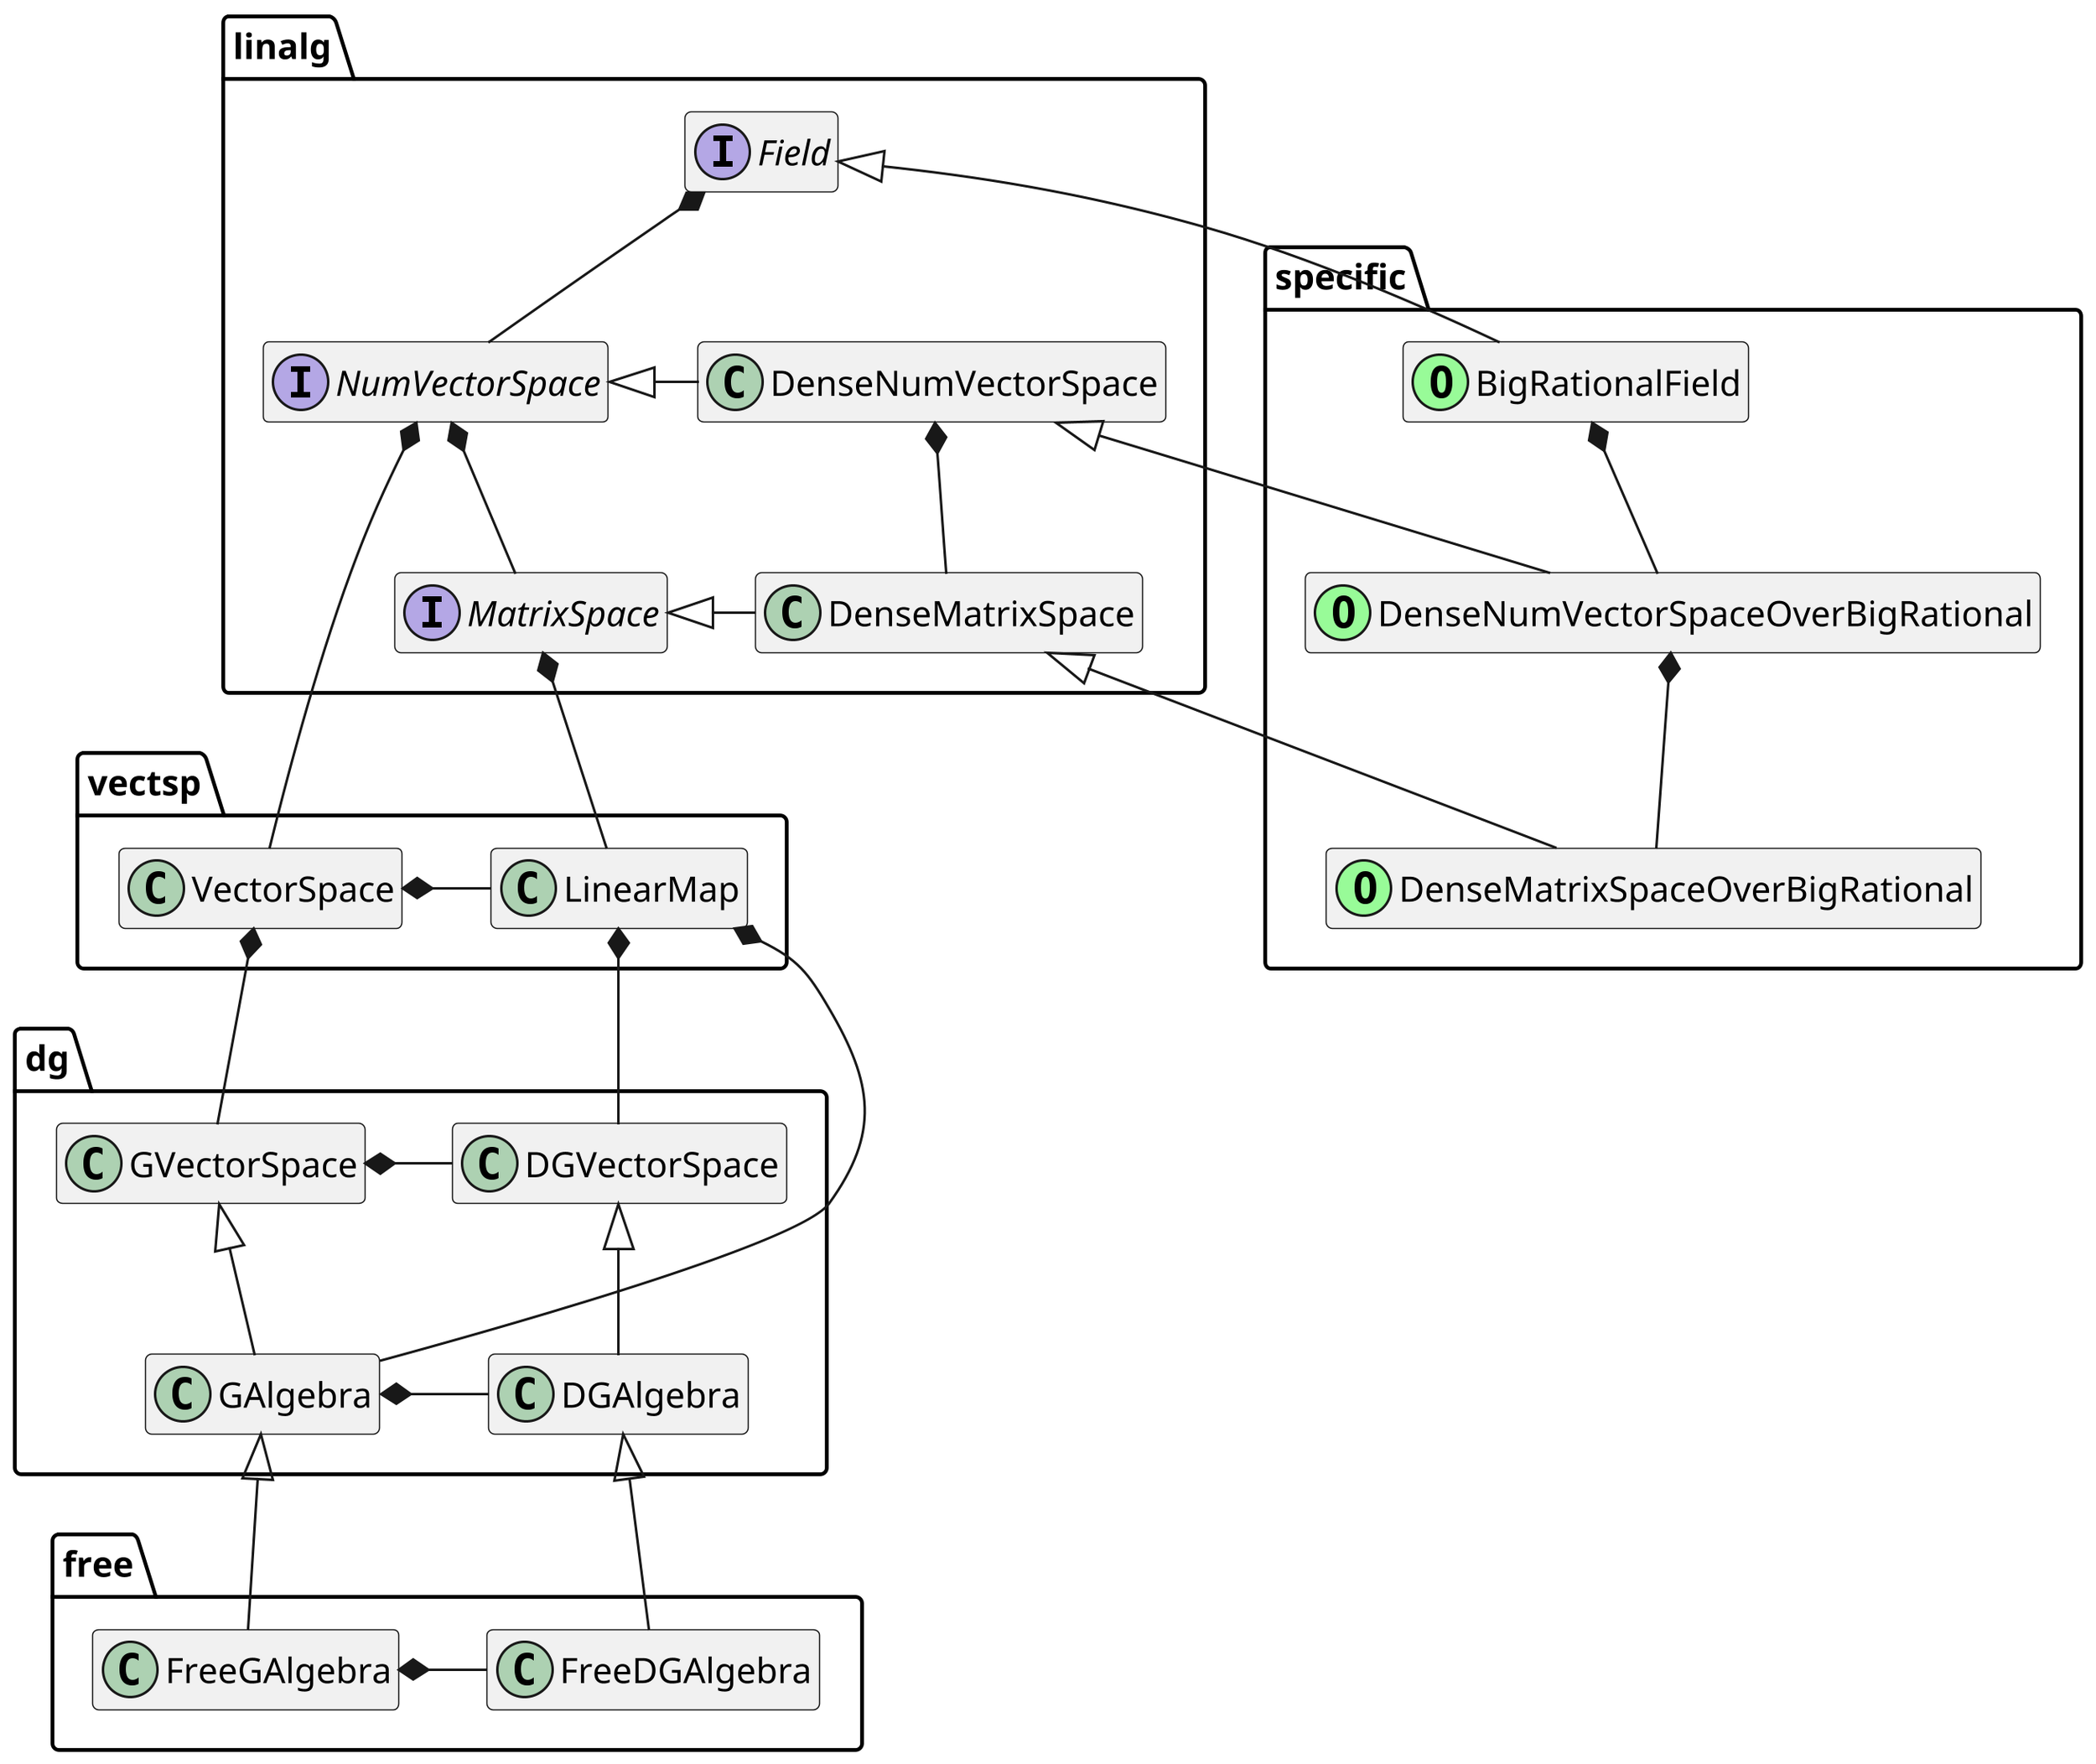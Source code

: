 @startuml
skinparam dpi 300
hide members

package linalg {
  /'
   ' interface Scalar
   ' interface NumVector
   ' interface Matrix
   ' class DenseNumVector
   ' class DenseMatrix
   '
   ' Scalar *-- NumVector
   ' NumVector *-- Matrix
   ' DenseNumVector *-down- DenseMatrix
   ' NumVector <|-right- DenseNumVector
   ' Matrix <|-- DenseMatrix
   '/

  interface Field
  interface NumVectorSpace
  interface MatrixSpace
  class DenseNumVectorSpace
  class DenseMatrixSpace

  Field *-- NumVectorSpace
  NumVectorSpace *-down- MatrixSpace
  DenseNumVectorSpace *-down- DenseMatrixSpace
  NumVectorSpace <|-right- DenseNumVectorSpace
  MatrixSpace <|-right- DenseMatrixSpace
}

package specific {
  /'
   ' class BigRational
   ' Scalar <|-- BigRational
   '/

  class BigRationalField << (O, PaleGreen) >>
  class DenseNumVectorSpaceOverBigRational << (O, PaleGreen) >>
  class DenseMatrixSpaceOverBigRational << (O, PaleGreen) >>

  Field <|-- BigRationalField
  DenseNumVectorSpace <|-- DenseNumVectorSpaceOverBigRational
  DenseMatrixSpace <|-- DenseMatrixSpaceOverBigRational

  BigRationalField *-down- DenseNumVectorSpaceOverBigRational
  DenseNumVectorSpaceOverBigRational *-down- DenseMatrixSpaceOverBigRational
}

package vectsp {
  class VectorSpace
  class LinearMap

  NumVectorSpace *-down- VectorSpace
  MatrixSpace -down[hidden]- VectorSpace
  VectorSpace *-right- LinearMap
  MatrixSpace *-down- LinearMap
}

package dg {
  class GVectorSpace
  class GAlgebra
  VectorSpace *-- GVectorSpace
  GVectorSpace <|-- GAlgebra

  class DGVectorSpace
  class DGAlgebra
  DGVectorSpace <|-- DGAlgebra

  GVectorSpace *-right- DGVectorSpace
  GAlgebra *-right- DGAlgebra

  LinearMap *-- DGVectorSpace
  LinearMap *-- GAlgebra
  /'
   ' LinearMap *-- DGAlgebra
   '/
}

package free {
  class FreeGAlgebra
  class FreeDGAlgebra

  GAlgebra <|-- FreeGAlgebra
  DGAlgebra <|-- FreeDGAlgebra

  FreeGAlgebra *-right- FreeDGAlgebra
}
@enduml
